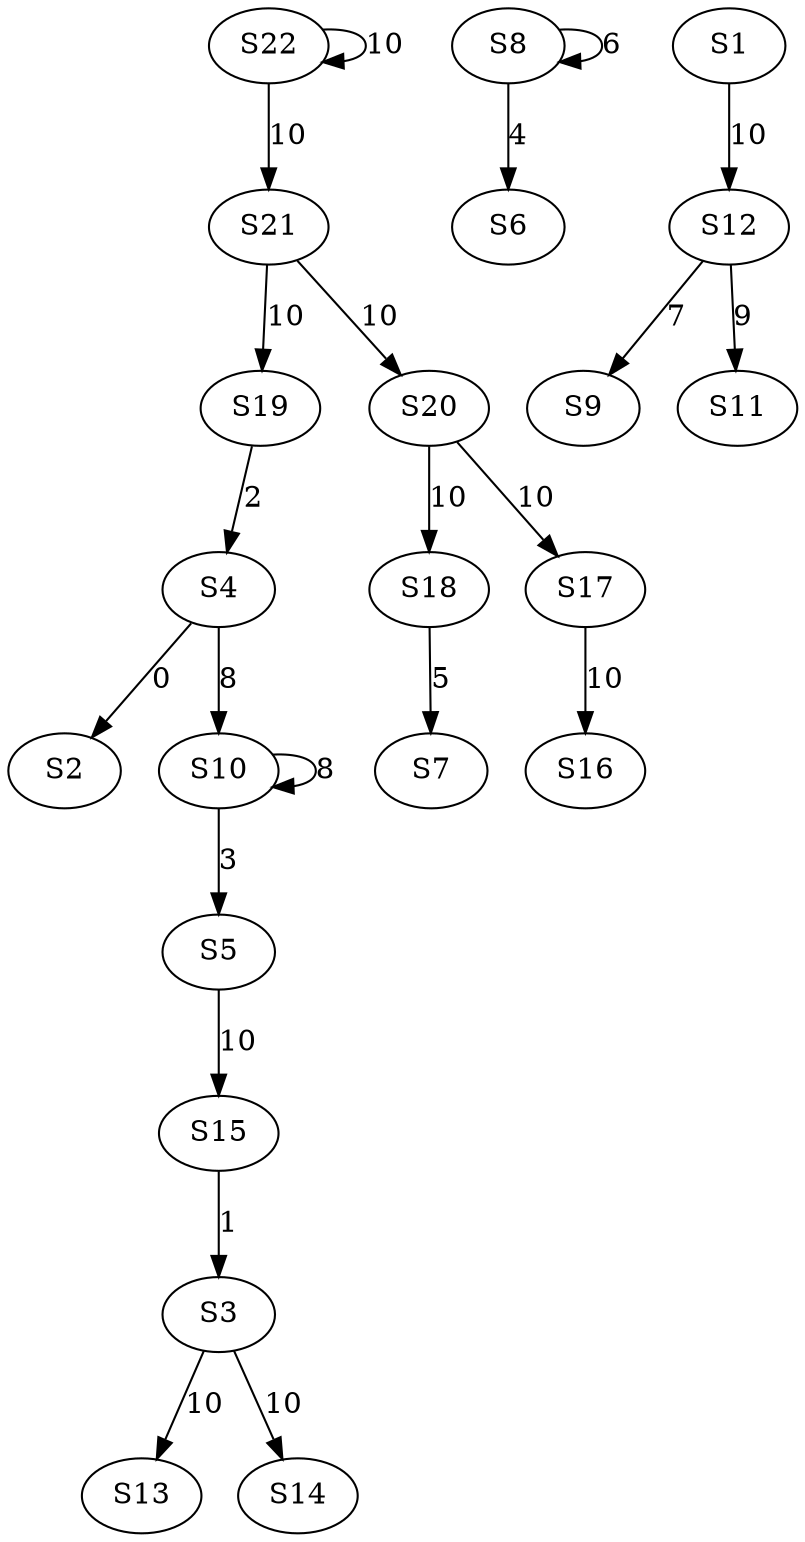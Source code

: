 strict digraph {
	S4 -> S2 [ label = 0 ];
	S15 -> S3 [ label = 1 ];
	S19 -> S4 [ label = 2 ];
	S10 -> S5 [ label = 3 ];
	S8 -> S6 [ label = 4 ];
	S18 -> S7 [ label = 5 ];
	S8 -> S8 [ label = 6 ];
	S12 -> S9 [ label = 7 ];
	S10 -> S10 [ label = 8 ];
	S12 -> S11 [ label = 9 ];
	S1 -> S12 [ label = 10 ];
	S3 -> S13 [ label = 10 ];
	S3 -> S14 [ label = 10 ];
	S5 -> S15 [ label = 10 ];
	S17 -> S16 [ label = 10 ];
	S20 -> S17 [ label = 10 ];
	S20 -> S18 [ label = 10 ];
	S21 -> S19 [ label = 10 ];
	S21 -> S20 [ label = 10 ];
	S22 -> S21 [ label = 10 ];
	S22 -> S22 [ label = 10 ];
	S4 -> S10 [ label = 8 ];
}